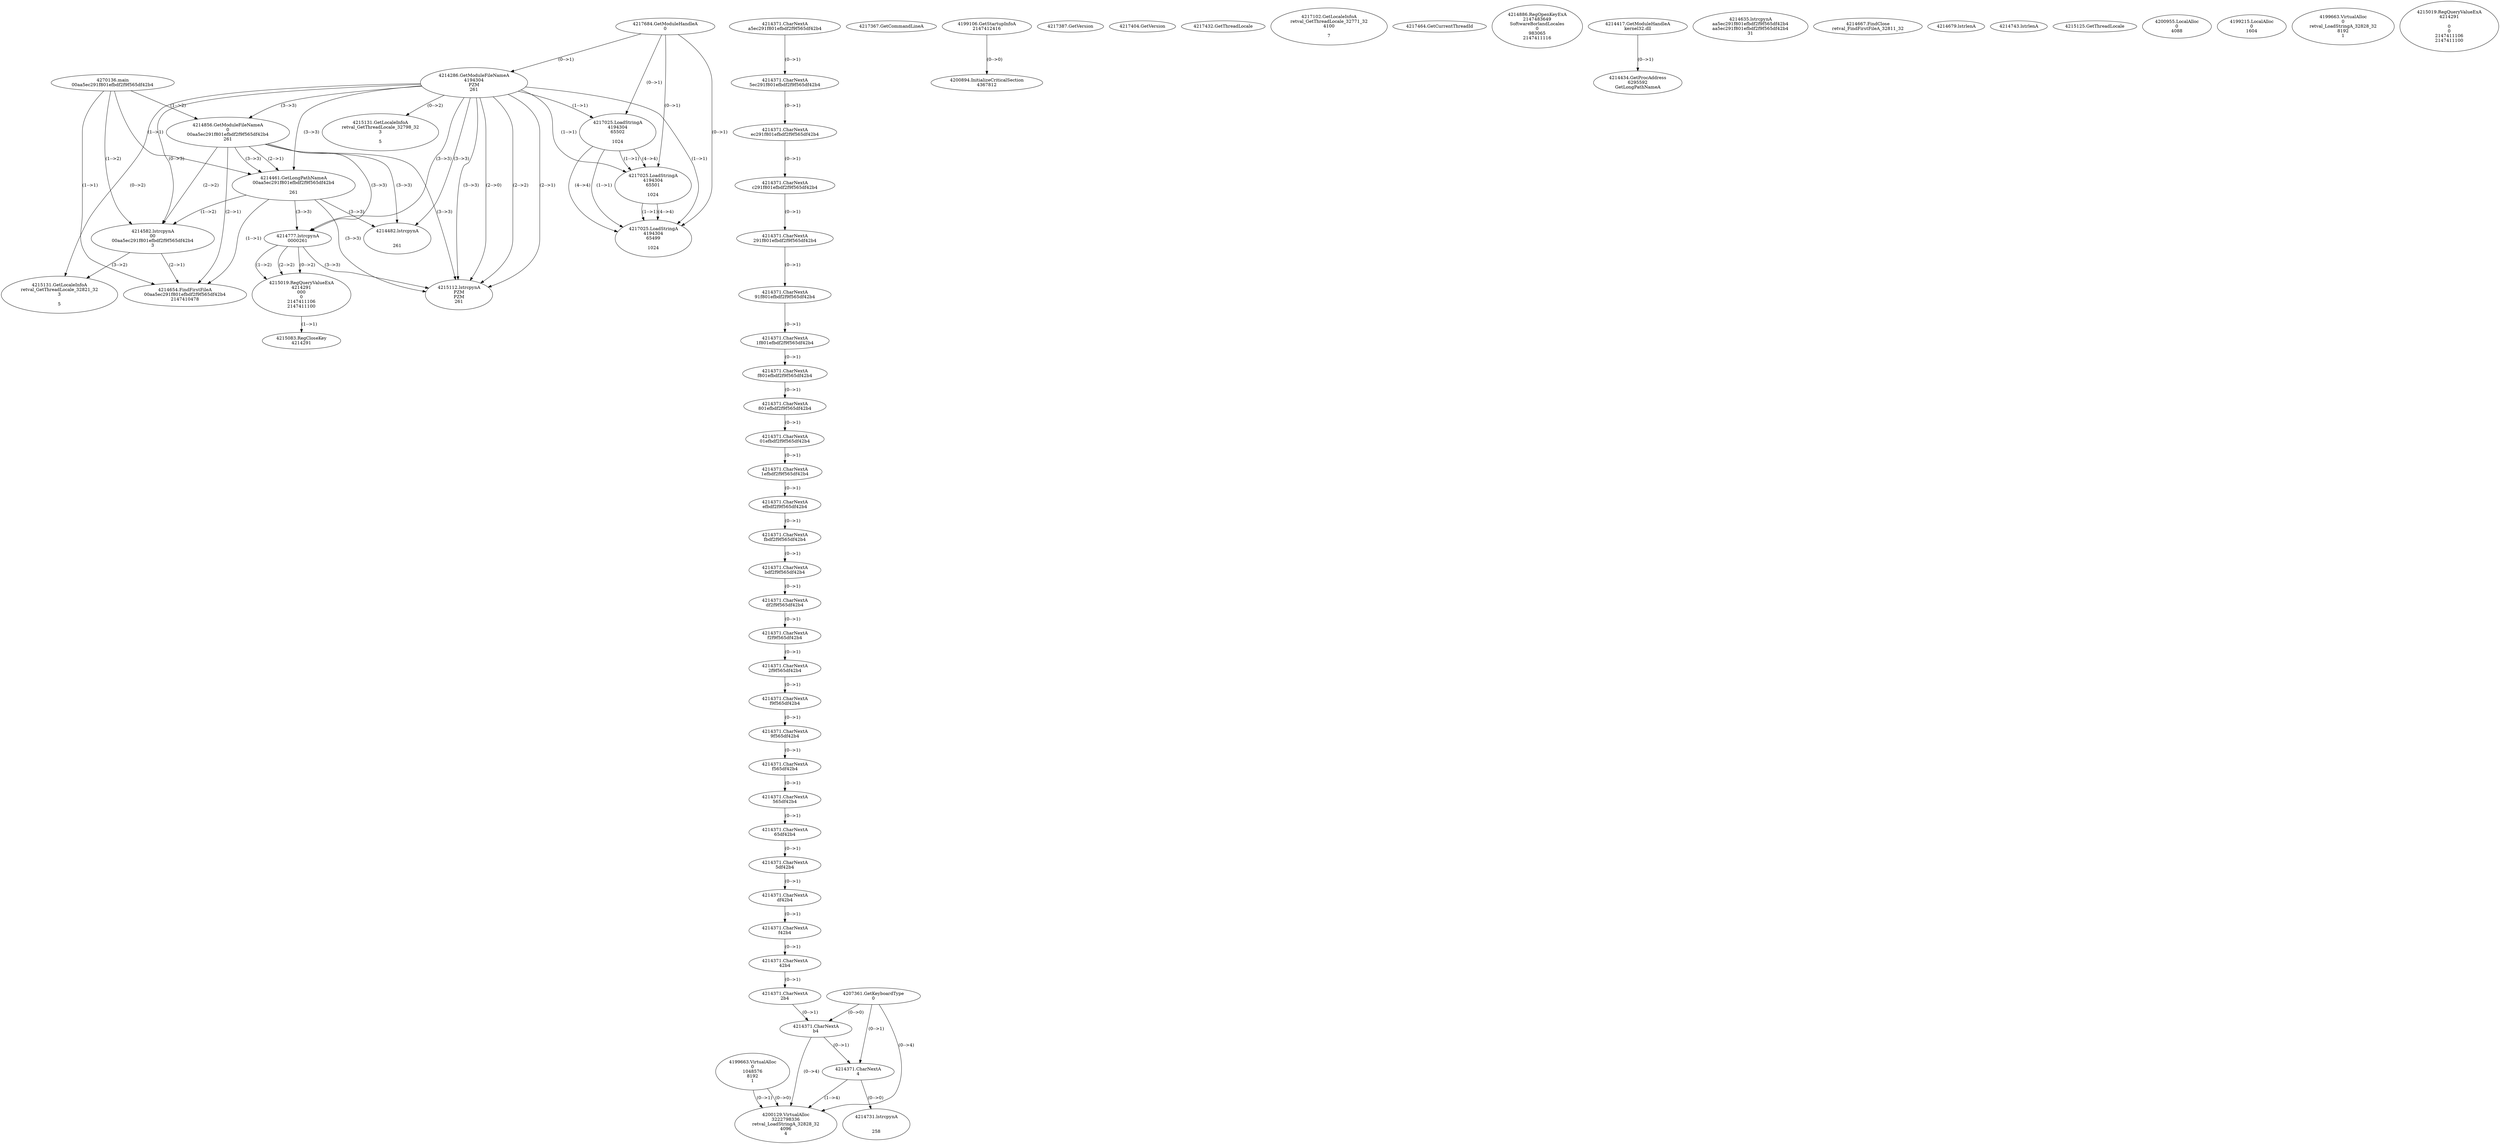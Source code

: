 // Global SCDG with merge call
digraph {
	0 [label="4270136.main
00aa5ec291f801efbdf2f9f565df42b4"]
	1 [label="4217684.GetModuleHandleA
0"]
	2 [label="4207361.GetKeyboardType
0"]
	3 [label="4217367.GetCommandLineA
"]
	4 [label="4199106.GetStartupInfoA
2147412416"]
	5 [label="4217387.GetVersion
"]
	6 [label="4217404.GetVersion
"]
	7 [label="4217432.GetThreadLocale
"]
	8 [label="4217102.GetLocaleInfoA
retval_GetThreadLocale_32771_32
4100

7"]
	9 [label="4217464.GetCurrentThreadId
"]
	10 [label="4214286.GetModuleFileNameA
4194304
PZM
261"]
	1 -> 10 [label="(0-->1)"]
	11 [label="4214856.GetModuleFileNameA
0
00aa5ec291f801efbdf2f9f565df42b4
261"]
	0 -> 11 [label="(1-->2)"]
	10 -> 11 [label="(3-->3)"]
	12 [label="4214886.RegOpenKeyExA
2147483649
Software\Borland\Locales
0
983065
2147411116"]
	13 [label="4214417.GetModuleHandleA
kernel32.dll"]
	14 [label="4214434.GetProcAddress
6295592
GetLongPathNameA"]
	13 -> 14 [label="(0-->1)"]
	15 [label="4214461.GetLongPathNameA
00aa5ec291f801efbdf2f9f565df42b4

261"]
	0 -> 15 [label="(1-->1)"]
	11 -> 15 [label="(2-->1)"]
	10 -> 15 [label="(3-->3)"]
	11 -> 15 [label="(3-->3)"]
	16 [label="4214582.lstrcpynA
00
00aa5ec291f801efbdf2f9f565df42b4
3"]
	0 -> 16 [label="(1-->2)"]
	11 -> 16 [label="(2-->2)"]
	15 -> 16 [label="(1-->2)"]
	10 -> 16 [label="(0-->3)"]
	17 [label="4214371.CharNextA
a5ec291f801efbdf2f9f565df42b4"]
	18 [label="4214371.CharNextA
5ec291f801efbdf2f9f565df42b4"]
	17 -> 18 [label="(0-->1)"]
	19 [label="4214371.CharNextA
ec291f801efbdf2f9f565df42b4"]
	18 -> 19 [label="(0-->1)"]
	20 [label="4214371.CharNextA
c291f801efbdf2f9f565df42b4"]
	19 -> 20 [label="(0-->1)"]
	21 [label="4214371.CharNextA
291f801efbdf2f9f565df42b4"]
	20 -> 21 [label="(0-->1)"]
	22 [label="4214371.CharNextA
91f801efbdf2f9f565df42b4"]
	21 -> 22 [label="(0-->1)"]
	23 [label="4214371.CharNextA
1f801efbdf2f9f565df42b4"]
	22 -> 23 [label="(0-->1)"]
	24 [label="4214371.CharNextA
f801efbdf2f9f565df42b4"]
	23 -> 24 [label="(0-->1)"]
	25 [label="4214371.CharNextA
801efbdf2f9f565df42b4"]
	24 -> 25 [label="(0-->1)"]
	26 [label="4214371.CharNextA
01efbdf2f9f565df42b4"]
	25 -> 26 [label="(0-->1)"]
	27 [label="4214371.CharNextA
1efbdf2f9f565df42b4"]
	26 -> 27 [label="(0-->1)"]
	28 [label="4214371.CharNextA
efbdf2f9f565df42b4"]
	27 -> 28 [label="(0-->1)"]
	29 [label="4214371.CharNextA
fbdf2f9f565df42b4"]
	28 -> 29 [label="(0-->1)"]
	30 [label="4214371.CharNextA
bdf2f9f565df42b4"]
	29 -> 30 [label="(0-->1)"]
	31 [label="4214371.CharNextA
df2f9f565df42b4"]
	30 -> 31 [label="(0-->1)"]
	32 [label="4214371.CharNextA
f2f9f565df42b4"]
	31 -> 32 [label="(0-->1)"]
	33 [label="4214371.CharNextA
2f9f565df42b4"]
	32 -> 33 [label="(0-->1)"]
	34 [label="4214371.CharNextA
f9f565df42b4"]
	33 -> 34 [label="(0-->1)"]
	35 [label="4214371.CharNextA
9f565df42b4"]
	34 -> 35 [label="(0-->1)"]
	36 [label="4214371.CharNextA
f565df42b4"]
	35 -> 36 [label="(0-->1)"]
	37 [label="4214371.CharNextA
565df42b4"]
	36 -> 37 [label="(0-->1)"]
	38 [label="4214371.CharNextA
65df42b4"]
	37 -> 38 [label="(0-->1)"]
	39 [label="4214371.CharNextA
5df42b4"]
	38 -> 39 [label="(0-->1)"]
	40 [label="4214371.CharNextA
df42b4"]
	39 -> 40 [label="(0-->1)"]
	41 [label="4214371.CharNextA
f42b4"]
	40 -> 41 [label="(0-->1)"]
	42 [label="4214371.CharNextA
42b4"]
	41 -> 42 [label="(0-->1)"]
	43 [label="4214371.CharNextA
2b4"]
	42 -> 43 [label="(0-->1)"]
	44 [label="4214371.CharNextA
b4"]
	43 -> 44 [label="(0-->1)"]
	2 -> 44 [label="(0-->0)"]
	45 [label="4214371.CharNextA
4"]
	2 -> 45 [label="(0-->1)"]
	44 -> 45 [label="(0-->1)"]
	46 [label="4214635.lstrcpynA
aa5ec291f801efbdf2f9f565df42b4
aa5ec291f801efbdf2f9f565df42b4
31"]
	47 [label="4214654.FindFirstFileA
00aa5ec291f801efbdf2f9f565df42b4
2147410478"]
	0 -> 47 [label="(1-->1)"]
	11 -> 47 [label="(2-->1)"]
	15 -> 47 [label="(1-->1)"]
	16 -> 47 [label="(2-->1)"]
	48 [label="4214667.FindClose
retval_FindFirstFileA_32811_32"]
	49 [label="4214679.lstrlenA
"]
	50 [label="4214731.lstrcpynA


258"]
	45 -> 50 [label="(0-->0)"]
	51 [label="4214743.lstrlenA
"]
	52 [label="4214777.lstrcpynA
00\
00\
261"]
	10 -> 52 [label="(3-->3)"]
	11 -> 52 [label="(3-->3)"]
	15 -> 52 [label="(3-->3)"]
	53 [label="4215019.RegQueryValueExA
4214291
00\
0
0
2147411106
2147411100"]
	52 -> 53 [label="(1-->2)"]
	52 -> 53 [label="(2-->2)"]
	52 -> 53 [label="(0-->2)"]
	54 [label="4215083.RegCloseKey
4214291"]
	53 -> 54 [label="(1-->1)"]
	55 [label="4215112.lstrcpynA
PZM
PZM
261"]
	10 -> 55 [label="(2-->1)"]
	10 -> 55 [label="(2-->2)"]
	10 -> 55 [label="(3-->3)"]
	11 -> 55 [label="(3-->3)"]
	15 -> 55 [label="(3-->3)"]
	52 -> 55 [label="(3-->3)"]
	10 -> 55 [label="(2-->0)"]
	56 [label="4215125.GetThreadLocale
"]
	57 [label="4215131.GetLocaleInfoA
retval_GetThreadLocale_32821_32
3

5"]
	10 -> 57 [label="(0-->2)"]
	16 -> 57 [label="(3-->2)"]
	58 [label="4217025.LoadStringA
4194304
65502

1024"]
	1 -> 58 [label="(0-->1)"]
	10 -> 58 [label="(1-->1)"]
	59 [label="4217025.LoadStringA
4194304
65501

1024"]
	1 -> 59 [label="(0-->1)"]
	10 -> 59 [label="(1-->1)"]
	58 -> 59 [label="(1-->1)"]
	58 -> 59 [label="(4-->4)"]
	60 [label="4217025.LoadStringA
4194304
65499

1024"]
	1 -> 60 [label="(0-->1)"]
	10 -> 60 [label="(1-->1)"]
	58 -> 60 [label="(1-->1)"]
	59 -> 60 [label="(1-->1)"]
	58 -> 60 [label="(4-->4)"]
	59 -> 60 [label="(4-->4)"]
	61 [label="4200894.InitializeCriticalSection
4367812"]
	4 -> 61 [label="(0-->0)"]
	62 [label="4200955.LocalAlloc
0
4088"]
	63 [label="4199663.VirtualAlloc
0
1048576
8192
1"]
	64 [label="4199215.LocalAlloc
0
1604"]
	65 [label="4200129.VirtualAlloc
3222798336
retval_LoadStringA_32828_32
4096
4"]
	63 -> 65 [label="(0-->1)"]
	2 -> 65 [label="(0-->4)"]
	44 -> 65 [label="(0-->4)"]
	45 -> 65 [label="(1-->4)"]
	63 -> 65 [label="(0-->0)"]
	66 [label="4199663.VirtualAlloc
0
retval_LoadStringA_32828_32
8192
1"]
	67 [label="4214482.lstrcpynA


261"]
	10 -> 67 [label="(3-->3)"]
	11 -> 67 [label="(3-->3)"]
	15 -> 67 [label="(3-->3)"]
	68 [label="4215019.RegQueryValueExA
4214291

0
0
2147411106
2147411100"]
	69 [label="4215131.GetLocaleInfoA
retval_GetThreadLocale_32798_32
3

5"]
	10 -> 69 [label="(0-->2)"]
}
